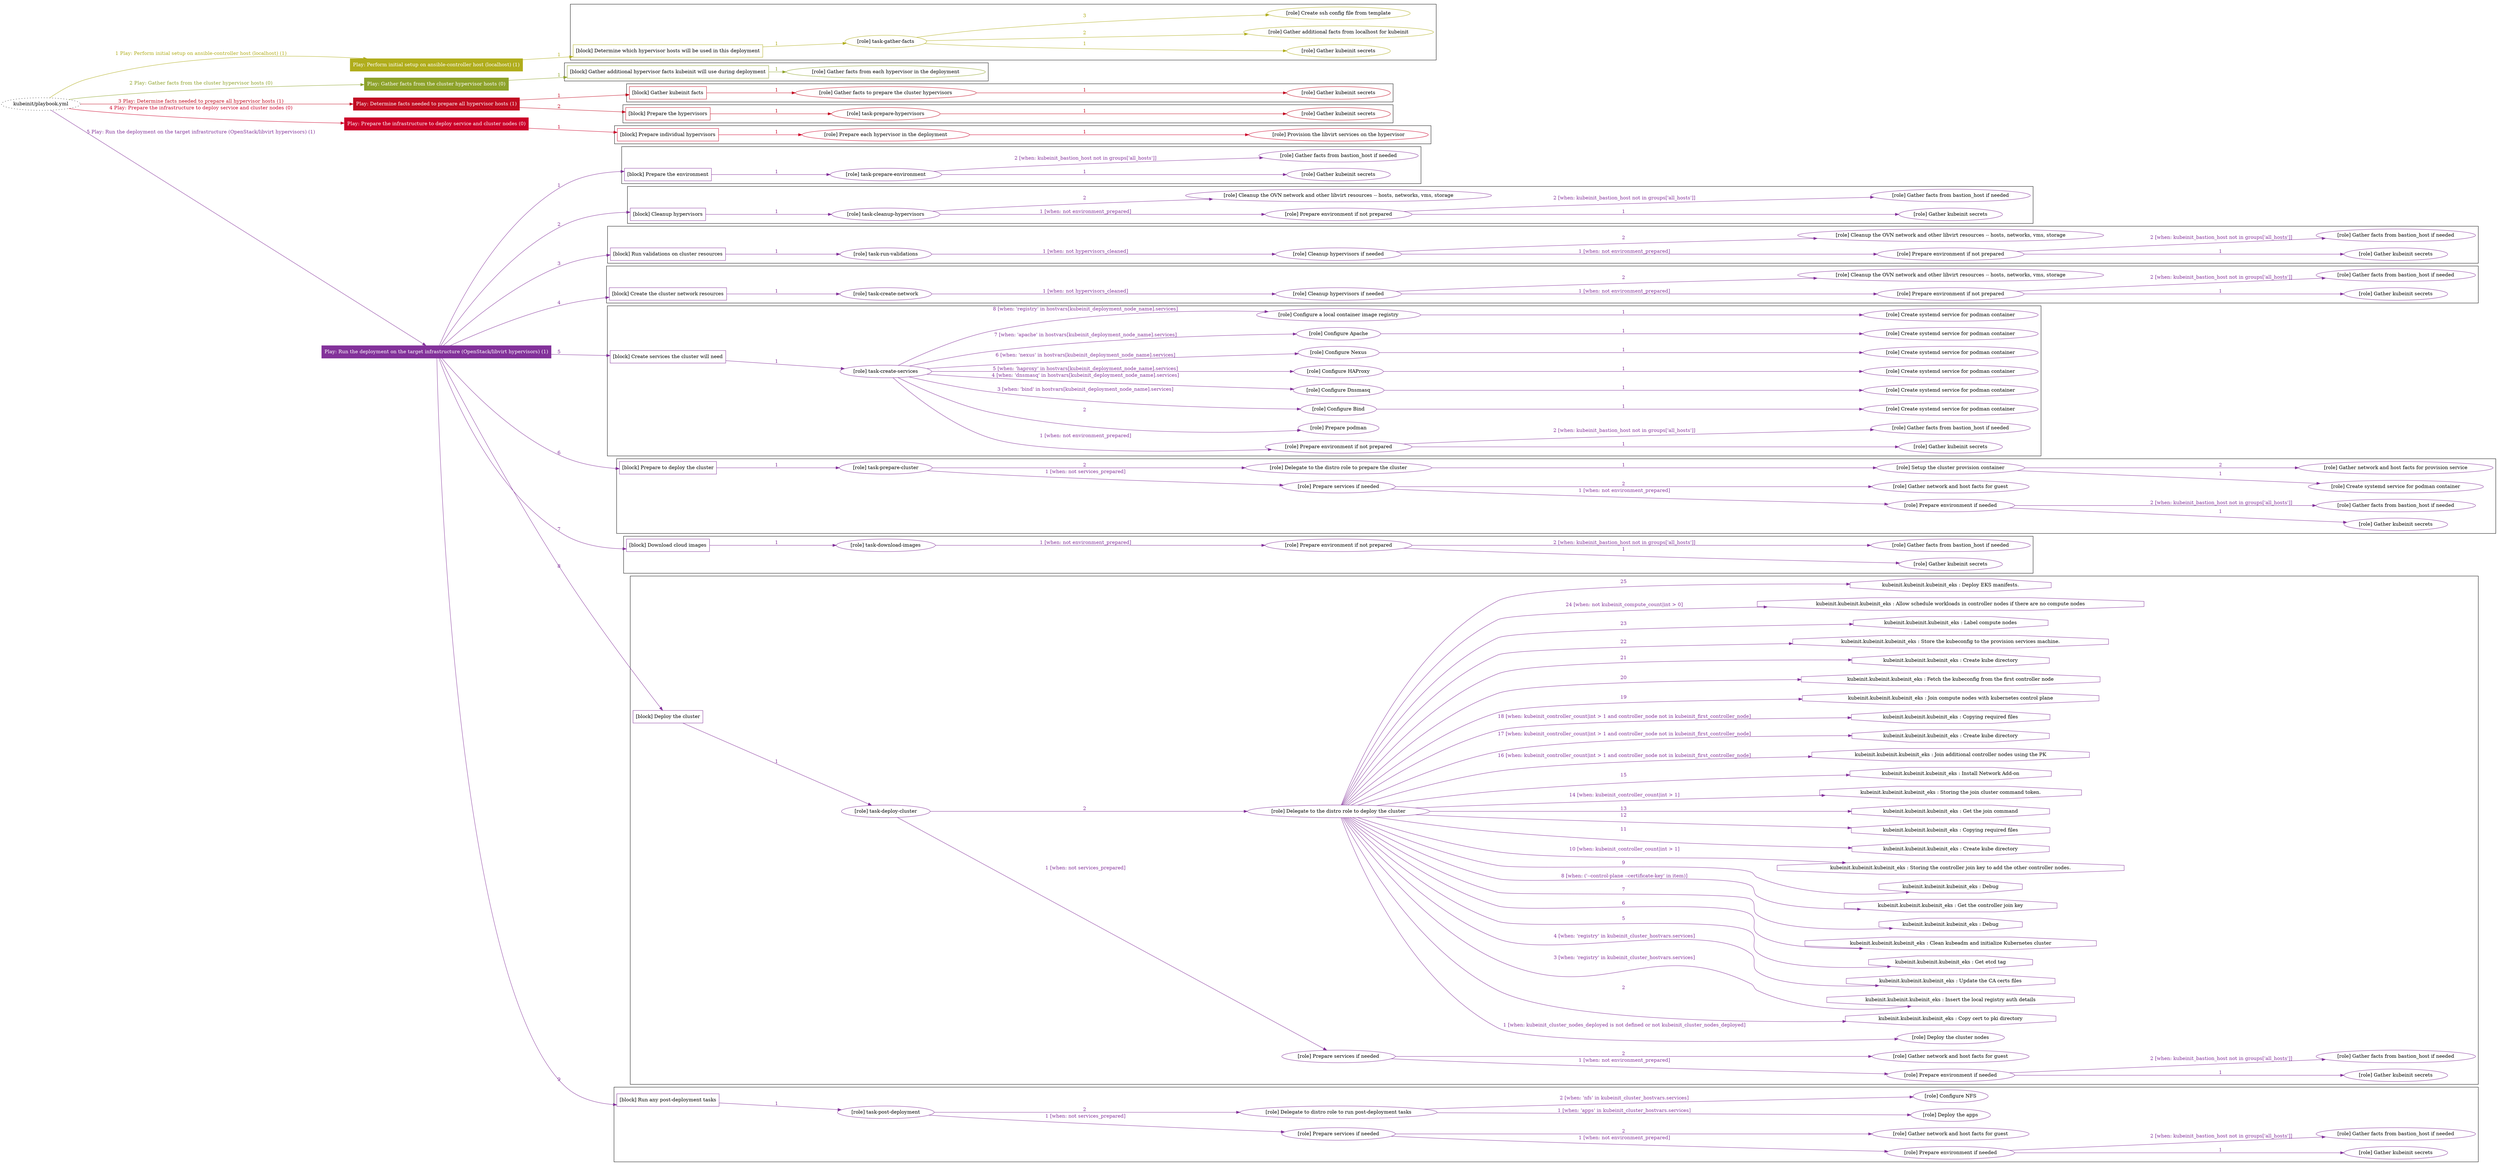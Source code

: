 digraph {
	graph [concentrate=true ordering=in rankdir=LR ratio=fill]
	edge [esep=5 sep=10]
	"kubeinit/playbook.yml" [URL="/home/runner/work/kubeinit/kubeinit/kubeinit/playbook.yml" id=playbook_e4f99018 style=dotted]
	"kubeinit/playbook.yml" -> play_75e8e305 [label="1 Play: Perform initial setup on ansible-controller host (localhost) (1)" color="#b0ad1c" fontcolor="#b0ad1c" id=edge_play_75e8e305 labeltooltip="1 Play: Perform initial setup on ansible-controller host (localhost) (1)" tooltip="1 Play: Perform initial setup on ansible-controller host (localhost) (1)"]
	subgraph "Play: Perform initial setup on ansible-controller host (localhost) (1)" {
		play_75e8e305 [label="Play: Perform initial setup on ansible-controller host (localhost) (1)" URL="/home/runner/work/kubeinit/kubeinit/kubeinit/playbook.yml" color="#b0ad1c" fontcolor="#ffffff" id=play_75e8e305 shape=box style=filled tooltip=localhost]
		play_75e8e305 -> block_32f9b061 [label=1 color="#b0ad1c" fontcolor="#b0ad1c" id=edge_block_32f9b061 labeltooltip=1 tooltip=1]
		subgraph cluster_block_32f9b061 {
			block_32f9b061 [label="[block] Determine which hypervisor hosts will be used in this deployment" URL="/home/runner/work/kubeinit/kubeinit/kubeinit/playbook.yml" color="#b0ad1c" id=block_32f9b061 labeltooltip="Determine which hypervisor hosts will be used in this deployment" shape=box tooltip="Determine which hypervisor hosts will be used in this deployment"]
			block_32f9b061 -> role_d0db8daf [label="1 " color="#b0ad1c" fontcolor="#b0ad1c" id=edge_role_d0db8daf labeltooltip="1 " tooltip="1 "]
			subgraph "task-gather-facts" {
				role_d0db8daf [label="[role] task-gather-facts" URL="/home/runner/work/kubeinit/kubeinit/kubeinit/playbook.yml" color="#b0ad1c" id=role_d0db8daf tooltip="task-gather-facts"]
				role_d0db8daf -> role_f0b4a4ba [label="1 " color="#b0ad1c" fontcolor="#b0ad1c" id=edge_role_f0b4a4ba labeltooltip="1 " tooltip="1 "]
				subgraph "Gather kubeinit secrets" {
					role_f0b4a4ba [label="[role] Gather kubeinit secrets" URL="/home/runner/.ansible/collections/ansible_collections/kubeinit/kubeinit/roles/kubeinit_prepare/tasks/build_hypervisors_group.yml" color="#b0ad1c" id=role_f0b4a4ba tooltip="Gather kubeinit secrets"]
				}
				role_d0db8daf -> role_533cc45a [label="2 " color="#b0ad1c" fontcolor="#b0ad1c" id=edge_role_533cc45a labeltooltip="2 " tooltip="2 "]
				subgraph "Gather additional facts from localhost for kubeinit" {
					role_533cc45a [label="[role] Gather additional facts from localhost for kubeinit" URL="/home/runner/.ansible/collections/ansible_collections/kubeinit/kubeinit/roles/kubeinit_prepare/tasks/build_hypervisors_group.yml" color="#b0ad1c" id=role_533cc45a tooltip="Gather additional facts from localhost for kubeinit"]
				}
				role_d0db8daf -> role_15b54af1 [label="3 " color="#b0ad1c" fontcolor="#b0ad1c" id=edge_role_15b54af1 labeltooltip="3 " tooltip="3 "]
				subgraph "Create ssh config file from template" {
					role_15b54af1 [label="[role] Create ssh config file from template" URL="/home/runner/.ansible/collections/ansible_collections/kubeinit/kubeinit/roles/kubeinit_prepare/tasks/build_hypervisors_group.yml" color="#b0ad1c" id=role_15b54af1 tooltip="Create ssh config file from template"]
				}
			}
		}
	}
	"kubeinit/playbook.yml" -> play_663b9718 [label="2 Play: Gather facts from the cluster hypervisor hosts (0)" color="#8da22a" fontcolor="#8da22a" id=edge_play_663b9718 labeltooltip="2 Play: Gather facts from the cluster hypervisor hosts (0)" tooltip="2 Play: Gather facts from the cluster hypervisor hosts (0)"]
	subgraph "Play: Gather facts from the cluster hypervisor hosts (0)" {
		play_663b9718 [label="Play: Gather facts from the cluster hypervisor hosts (0)" URL="/home/runner/work/kubeinit/kubeinit/kubeinit/playbook.yml" color="#8da22a" fontcolor="#ffffff" id=play_663b9718 shape=box style=filled tooltip="Play: Gather facts from the cluster hypervisor hosts (0)"]
		play_663b9718 -> block_fece4134 [label=1 color="#8da22a" fontcolor="#8da22a" id=edge_block_fece4134 labeltooltip=1 tooltip=1]
		subgraph cluster_block_fece4134 {
			block_fece4134 [label="[block] Gather additional hypervisor facts kubeinit will use during deployment" URL="/home/runner/work/kubeinit/kubeinit/kubeinit/playbook.yml" color="#8da22a" id=block_fece4134 labeltooltip="Gather additional hypervisor facts kubeinit will use during deployment" shape=box tooltip="Gather additional hypervisor facts kubeinit will use during deployment"]
			block_fece4134 -> role_e8020470 [label="1 " color="#8da22a" fontcolor="#8da22a" id=edge_role_e8020470 labeltooltip="1 " tooltip="1 "]
			subgraph "Gather facts from each hypervisor in the deployment" {
				role_e8020470 [label="[role] Gather facts from each hypervisor in the deployment" URL="/home/runner/work/kubeinit/kubeinit/kubeinit/playbook.yml" color="#8da22a" id=role_e8020470 tooltip="Gather facts from each hypervisor in the deployment"]
			}
		}
	}
	"kubeinit/playbook.yml" -> play_bd019cf0 [label="3 Play: Determine facts needed to prepare all hypervisor hosts (1)" color="#c10b21" fontcolor="#c10b21" id=edge_play_bd019cf0 labeltooltip="3 Play: Determine facts needed to prepare all hypervisor hosts (1)" tooltip="3 Play: Determine facts needed to prepare all hypervisor hosts (1)"]
	subgraph "Play: Determine facts needed to prepare all hypervisor hosts (1)" {
		play_bd019cf0 [label="Play: Determine facts needed to prepare all hypervisor hosts (1)" URL="/home/runner/work/kubeinit/kubeinit/kubeinit/playbook.yml" color="#c10b21" fontcolor="#ffffff" id=play_bd019cf0 shape=box style=filled tooltip=localhost]
		play_bd019cf0 -> block_45a49f55 [label=1 color="#c10b21" fontcolor="#c10b21" id=edge_block_45a49f55 labeltooltip=1 tooltip=1]
		subgraph cluster_block_45a49f55 {
			block_45a49f55 [label="[block] Gather kubeinit facts" URL="/home/runner/work/kubeinit/kubeinit/kubeinit/playbook.yml" color="#c10b21" id=block_45a49f55 labeltooltip="Gather kubeinit facts" shape=box tooltip="Gather kubeinit facts"]
			block_45a49f55 -> role_6e35ce41 [label="1 " color="#c10b21" fontcolor="#c10b21" id=edge_role_6e35ce41 labeltooltip="1 " tooltip="1 "]
			subgraph "Gather facts to prepare the cluster hypervisors" {
				role_6e35ce41 [label="[role] Gather facts to prepare the cluster hypervisors" URL="/home/runner/work/kubeinit/kubeinit/kubeinit/playbook.yml" color="#c10b21" id=role_6e35ce41 tooltip="Gather facts to prepare the cluster hypervisors"]
				role_6e35ce41 -> role_24dda3d7 [label="1 " color="#c10b21" fontcolor="#c10b21" id=edge_role_24dda3d7 labeltooltip="1 " tooltip="1 "]
				subgraph "Gather kubeinit secrets" {
					role_24dda3d7 [label="[role] Gather kubeinit secrets" URL="/home/runner/.ansible/collections/ansible_collections/kubeinit/kubeinit/roles/kubeinit_prepare/tasks/gather_kubeinit_facts.yml" color="#c10b21" id=role_24dda3d7 tooltip="Gather kubeinit secrets"]
				}
			}
		}
		play_bd019cf0 -> block_3a546896 [label=2 color="#c10b21" fontcolor="#c10b21" id=edge_block_3a546896 labeltooltip=2 tooltip=2]
		subgraph cluster_block_3a546896 {
			block_3a546896 [label="[block] Prepare the hypervisors" URL="/home/runner/work/kubeinit/kubeinit/kubeinit/playbook.yml" color="#c10b21" id=block_3a546896 labeltooltip="Prepare the hypervisors" shape=box tooltip="Prepare the hypervisors"]
			block_3a546896 -> role_c193cd8a [label="1 " color="#c10b21" fontcolor="#c10b21" id=edge_role_c193cd8a labeltooltip="1 " tooltip="1 "]
			subgraph "task-prepare-hypervisors" {
				role_c193cd8a [label="[role] task-prepare-hypervisors" URL="/home/runner/work/kubeinit/kubeinit/kubeinit/playbook.yml" color="#c10b21" id=role_c193cd8a tooltip="task-prepare-hypervisors"]
				role_c193cd8a -> role_c0c71a59 [label="1 " color="#c10b21" fontcolor="#c10b21" id=edge_role_c0c71a59 labeltooltip="1 " tooltip="1 "]
				subgraph "Gather kubeinit secrets" {
					role_c0c71a59 [label="[role] Gather kubeinit secrets" URL="/home/runner/.ansible/collections/ansible_collections/kubeinit/kubeinit/roles/kubeinit_prepare/tasks/gather_kubeinit_facts.yml" color="#c10b21" id=role_c0c71a59 tooltip="Gather kubeinit secrets"]
				}
			}
		}
	}
	"kubeinit/playbook.yml" -> play_8cd343d5 [label="4 Play: Prepare the infrastructure to deploy service and cluster nodes (0)" color="#cc0029" fontcolor="#cc0029" id=edge_play_8cd343d5 labeltooltip="4 Play: Prepare the infrastructure to deploy service and cluster nodes (0)" tooltip="4 Play: Prepare the infrastructure to deploy service and cluster nodes (0)"]
	subgraph "Play: Prepare the infrastructure to deploy service and cluster nodes (0)" {
		play_8cd343d5 [label="Play: Prepare the infrastructure to deploy service and cluster nodes (0)" URL="/home/runner/work/kubeinit/kubeinit/kubeinit/playbook.yml" color="#cc0029" fontcolor="#ffffff" id=play_8cd343d5 shape=box style=filled tooltip="Play: Prepare the infrastructure to deploy service and cluster nodes (0)"]
		play_8cd343d5 -> block_5e6d7ec2 [label=1 color="#cc0029" fontcolor="#cc0029" id=edge_block_5e6d7ec2 labeltooltip=1 tooltip=1]
		subgraph cluster_block_5e6d7ec2 {
			block_5e6d7ec2 [label="[block] Prepare individual hypervisors" URL="/home/runner/work/kubeinit/kubeinit/kubeinit/playbook.yml" color="#cc0029" id=block_5e6d7ec2 labeltooltip="Prepare individual hypervisors" shape=box tooltip="Prepare individual hypervisors"]
			block_5e6d7ec2 -> role_bf2745c0 [label="1 " color="#cc0029" fontcolor="#cc0029" id=edge_role_bf2745c0 labeltooltip="1 " tooltip="1 "]
			subgraph "Prepare each hypervisor in the deployment" {
				role_bf2745c0 [label="[role] Prepare each hypervisor in the deployment" URL="/home/runner/work/kubeinit/kubeinit/kubeinit/playbook.yml" color="#cc0029" id=role_bf2745c0 tooltip="Prepare each hypervisor in the deployment"]
				role_bf2745c0 -> role_362e5066 [label="1 " color="#cc0029" fontcolor="#cc0029" id=edge_role_362e5066 labeltooltip="1 " tooltip="1 "]
				subgraph "Provision the libvirt services on the hypervisor" {
					role_362e5066 [label="[role] Provision the libvirt services on the hypervisor" URL="/home/runner/.ansible/collections/ansible_collections/kubeinit/kubeinit/roles/kubeinit_prepare/tasks/prepare_hypervisor.yml" color="#cc0029" id=role_362e5066 tooltip="Provision the libvirt services on the hypervisor"]
				}
			}
		}
	}
	"kubeinit/playbook.yml" -> play_ec91ddd3 [label="5 Play: Run the deployment on the target infrastructure (OpenStack/libvirt hypervisors) (1)" color="#83329a" fontcolor="#83329a" id=edge_play_ec91ddd3 labeltooltip="5 Play: Run the deployment on the target infrastructure (OpenStack/libvirt hypervisors) (1)" tooltip="5 Play: Run the deployment on the target infrastructure (OpenStack/libvirt hypervisors) (1)"]
	subgraph "Play: Run the deployment on the target infrastructure (OpenStack/libvirt hypervisors) (1)" {
		play_ec91ddd3 [label="Play: Run the deployment on the target infrastructure (OpenStack/libvirt hypervisors) (1)" URL="/home/runner/work/kubeinit/kubeinit/kubeinit/playbook.yml" color="#83329a" fontcolor="#ffffff" id=play_ec91ddd3 shape=box style=filled tooltip=localhost]
		play_ec91ddd3 -> block_157d9a87 [label=1 color="#83329a" fontcolor="#83329a" id=edge_block_157d9a87 labeltooltip=1 tooltip=1]
		subgraph cluster_block_157d9a87 {
			block_157d9a87 [label="[block] Prepare the environment" URL="/home/runner/work/kubeinit/kubeinit/kubeinit/playbook.yml" color="#83329a" id=block_157d9a87 labeltooltip="Prepare the environment" shape=box tooltip="Prepare the environment"]
			block_157d9a87 -> role_e82701f0 [label="1 " color="#83329a" fontcolor="#83329a" id=edge_role_e82701f0 labeltooltip="1 " tooltip="1 "]
			subgraph "task-prepare-environment" {
				role_e82701f0 [label="[role] task-prepare-environment" URL="/home/runner/work/kubeinit/kubeinit/kubeinit/playbook.yml" color="#83329a" id=role_e82701f0 tooltip="task-prepare-environment"]
				role_e82701f0 -> role_5361ef53 [label="1 " color="#83329a" fontcolor="#83329a" id=edge_role_5361ef53 labeltooltip="1 " tooltip="1 "]
				subgraph "Gather kubeinit secrets" {
					role_5361ef53 [label="[role] Gather kubeinit secrets" URL="/home/runner/.ansible/collections/ansible_collections/kubeinit/kubeinit/roles/kubeinit_prepare/tasks/gather_kubeinit_facts.yml" color="#83329a" id=role_5361ef53 tooltip="Gather kubeinit secrets"]
				}
				role_e82701f0 -> role_78a00df6 [label="2 [when: kubeinit_bastion_host not in groups['all_hosts']]" color="#83329a" fontcolor="#83329a" id=edge_role_78a00df6 labeltooltip="2 [when: kubeinit_bastion_host not in groups['all_hosts']]" tooltip="2 [when: kubeinit_bastion_host not in groups['all_hosts']]"]
				subgraph "Gather facts from bastion_host if needed" {
					role_78a00df6 [label="[role] Gather facts from bastion_host if needed" URL="/home/runner/.ansible/collections/ansible_collections/kubeinit/kubeinit/roles/kubeinit_prepare/tasks/main.yml" color="#83329a" id=role_78a00df6 tooltip="Gather facts from bastion_host if needed"]
				}
			}
		}
		play_ec91ddd3 -> block_dd3ef79f [label=2 color="#83329a" fontcolor="#83329a" id=edge_block_dd3ef79f labeltooltip=2 tooltip=2]
		subgraph cluster_block_dd3ef79f {
			block_dd3ef79f [label="[block] Cleanup hypervisors" URL="/home/runner/work/kubeinit/kubeinit/kubeinit/playbook.yml" color="#83329a" id=block_dd3ef79f labeltooltip="Cleanup hypervisors" shape=box tooltip="Cleanup hypervisors"]
			block_dd3ef79f -> role_0d85b4d4 [label="1 " color="#83329a" fontcolor="#83329a" id=edge_role_0d85b4d4 labeltooltip="1 " tooltip="1 "]
			subgraph "task-cleanup-hypervisors" {
				role_0d85b4d4 [label="[role] task-cleanup-hypervisors" URL="/home/runner/work/kubeinit/kubeinit/kubeinit/playbook.yml" color="#83329a" id=role_0d85b4d4 tooltip="task-cleanup-hypervisors"]
				role_0d85b4d4 -> role_de505ff1 [label="1 [when: not environment_prepared]" color="#83329a" fontcolor="#83329a" id=edge_role_de505ff1 labeltooltip="1 [when: not environment_prepared]" tooltip="1 [when: not environment_prepared]"]
				subgraph "Prepare environment if not prepared" {
					role_de505ff1 [label="[role] Prepare environment if not prepared" URL="/home/runner/.ansible/collections/ansible_collections/kubeinit/kubeinit/roles/kubeinit_libvirt/tasks/cleanup_hypervisors.yml" color="#83329a" id=role_de505ff1 tooltip="Prepare environment if not prepared"]
					role_de505ff1 -> role_a5e69889 [label="1 " color="#83329a" fontcolor="#83329a" id=edge_role_a5e69889 labeltooltip="1 " tooltip="1 "]
					subgraph "Gather kubeinit secrets" {
						role_a5e69889 [label="[role] Gather kubeinit secrets" URL="/home/runner/.ansible/collections/ansible_collections/kubeinit/kubeinit/roles/kubeinit_prepare/tasks/gather_kubeinit_facts.yml" color="#83329a" id=role_a5e69889 tooltip="Gather kubeinit secrets"]
					}
					role_de505ff1 -> role_1c144b6e [label="2 [when: kubeinit_bastion_host not in groups['all_hosts']]" color="#83329a" fontcolor="#83329a" id=edge_role_1c144b6e labeltooltip="2 [when: kubeinit_bastion_host not in groups['all_hosts']]" tooltip="2 [when: kubeinit_bastion_host not in groups['all_hosts']]"]
					subgraph "Gather facts from bastion_host if needed" {
						role_1c144b6e [label="[role] Gather facts from bastion_host if needed" URL="/home/runner/.ansible/collections/ansible_collections/kubeinit/kubeinit/roles/kubeinit_prepare/tasks/main.yml" color="#83329a" id=role_1c144b6e tooltip="Gather facts from bastion_host if needed"]
					}
				}
				role_0d85b4d4 -> role_f958c75f [label="2 " color="#83329a" fontcolor="#83329a" id=edge_role_f958c75f labeltooltip="2 " tooltip="2 "]
				subgraph "Cleanup the OVN network and other libvirt resources -- hosts, networks, vms, storage" {
					role_f958c75f [label="[role] Cleanup the OVN network and other libvirt resources -- hosts, networks, vms, storage" URL="/home/runner/.ansible/collections/ansible_collections/kubeinit/kubeinit/roles/kubeinit_libvirt/tasks/cleanup_hypervisors.yml" color="#83329a" id=role_f958c75f tooltip="Cleanup the OVN network and other libvirt resources -- hosts, networks, vms, storage"]
				}
			}
		}
		play_ec91ddd3 -> block_f460ca06 [label=3 color="#83329a" fontcolor="#83329a" id=edge_block_f460ca06 labeltooltip=3 tooltip=3]
		subgraph cluster_block_f460ca06 {
			block_f460ca06 [label="[block] Run validations on cluster resources" URL="/home/runner/work/kubeinit/kubeinit/kubeinit/playbook.yml" color="#83329a" id=block_f460ca06 labeltooltip="Run validations on cluster resources" shape=box tooltip="Run validations on cluster resources"]
			block_f460ca06 -> role_14e570dc [label="1 " color="#83329a" fontcolor="#83329a" id=edge_role_14e570dc labeltooltip="1 " tooltip="1 "]
			subgraph "task-run-validations" {
				role_14e570dc [label="[role] task-run-validations" URL="/home/runner/work/kubeinit/kubeinit/kubeinit/playbook.yml" color="#83329a" id=role_14e570dc tooltip="task-run-validations"]
				role_14e570dc -> role_d15bff9f [label="1 [when: not hypervisors_cleaned]" color="#83329a" fontcolor="#83329a" id=edge_role_d15bff9f labeltooltip="1 [when: not hypervisors_cleaned]" tooltip="1 [when: not hypervisors_cleaned]"]
				subgraph "Cleanup hypervisors if needed" {
					role_d15bff9f [label="[role] Cleanup hypervisors if needed" URL="/home/runner/.ansible/collections/ansible_collections/kubeinit/kubeinit/roles/kubeinit_validations/tasks/main.yml" color="#83329a" id=role_d15bff9f tooltip="Cleanup hypervisors if needed"]
					role_d15bff9f -> role_c5062dc7 [label="1 [when: not environment_prepared]" color="#83329a" fontcolor="#83329a" id=edge_role_c5062dc7 labeltooltip="1 [when: not environment_prepared]" tooltip="1 [when: not environment_prepared]"]
					subgraph "Prepare environment if not prepared" {
						role_c5062dc7 [label="[role] Prepare environment if not prepared" URL="/home/runner/.ansible/collections/ansible_collections/kubeinit/kubeinit/roles/kubeinit_libvirt/tasks/cleanup_hypervisors.yml" color="#83329a" id=role_c5062dc7 tooltip="Prepare environment if not prepared"]
						role_c5062dc7 -> role_42ad6aae [label="1 " color="#83329a" fontcolor="#83329a" id=edge_role_42ad6aae labeltooltip="1 " tooltip="1 "]
						subgraph "Gather kubeinit secrets" {
							role_42ad6aae [label="[role] Gather kubeinit secrets" URL="/home/runner/.ansible/collections/ansible_collections/kubeinit/kubeinit/roles/kubeinit_prepare/tasks/gather_kubeinit_facts.yml" color="#83329a" id=role_42ad6aae tooltip="Gather kubeinit secrets"]
						}
						role_c5062dc7 -> role_82d775f5 [label="2 [when: kubeinit_bastion_host not in groups['all_hosts']]" color="#83329a" fontcolor="#83329a" id=edge_role_82d775f5 labeltooltip="2 [when: kubeinit_bastion_host not in groups['all_hosts']]" tooltip="2 [when: kubeinit_bastion_host not in groups['all_hosts']]"]
						subgraph "Gather facts from bastion_host if needed" {
							role_82d775f5 [label="[role] Gather facts from bastion_host if needed" URL="/home/runner/.ansible/collections/ansible_collections/kubeinit/kubeinit/roles/kubeinit_prepare/tasks/main.yml" color="#83329a" id=role_82d775f5 tooltip="Gather facts from bastion_host if needed"]
						}
					}
					role_d15bff9f -> role_ff923e52 [label="2 " color="#83329a" fontcolor="#83329a" id=edge_role_ff923e52 labeltooltip="2 " tooltip="2 "]
					subgraph "Cleanup the OVN network and other libvirt resources -- hosts, networks, vms, storage" {
						role_ff923e52 [label="[role] Cleanup the OVN network and other libvirt resources -- hosts, networks, vms, storage" URL="/home/runner/.ansible/collections/ansible_collections/kubeinit/kubeinit/roles/kubeinit_libvirt/tasks/cleanup_hypervisors.yml" color="#83329a" id=role_ff923e52 tooltip="Cleanup the OVN network and other libvirt resources -- hosts, networks, vms, storage"]
					}
				}
			}
		}
		play_ec91ddd3 -> block_9f2a0271 [label=4 color="#83329a" fontcolor="#83329a" id=edge_block_9f2a0271 labeltooltip=4 tooltip=4]
		subgraph cluster_block_9f2a0271 {
			block_9f2a0271 [label="[block] Create the cluster network resources" URL="/home/runner/work/kubeinit/kubeinit/kubeinit/playbook.yml" color="#83329a" id=block_9f2a0271 labeltooltip="Create the cluster network resources" shape=box tooltip="Create the cluster network resources"]
			block_9f2a0271 -> role_f0259358 [label="1 " color="#83329a" fontcolor="#83329a" id=edge_role_f0259358 labeltooltip="1 " tooltip="1 "]
			subgraph "task-create-network" {
				role_f0259358 [label="[role] task-create-network" URL="/home/runner/work/kubeinit/kubeinit/kubeinit/playbook.yml" color="#83329a" id=role_f0259358 tooltip="task-create-network"]
				role_f0259358 -> role_7169ee70 [label="1 [when: not hypervisors_cleaned]" color="#83329a" fontcolor="#83329a" id=edge_role_7169ee70 labeltooltip="1 [when: not hypervisors_cleaned]" tooltip="1 [when: not hypervisors_cleaned]"]
				subgraph "Cleanup hypervisors if needed" {
					role_7169ee70 [label="[role] Cleanup hypervisors if needed" URL="/home/runner/.ansible/collections/ansible_collections/kubeinit/kubeinit/roles/kubeinit_libvirt/tasks/create_network.yml" color="#83329a" id=role_7169ee70 tooltip="Cleanup hypervisors if needed"]
					role_7169ee70 -> role_d9aa18ae [label="1 [when: not environment_prepared]" color="#83329a" fontcolor="#83329a" id=edge_role_d9aa18ae labeltooltip="1 [when: not environment_prepared]" tooltip="1 [when: not environment_prepared]"]
					subgraph "Prepare environment if not prepared" {
						role_d9aa18ae [label="[role] Prepare environment if not prepared" URL="/home/runner/.ansible/collections/ansible_collections/kubeinit/kubeinit/roles/kubeinit_libvirt/tasks/cleanup_hypervisors.yml" color="#83329a" id=role_d9aa18ae tooltip="Prepare environment if not prepared"]
						role_d9aa18ae -> role_70973a63 [label="1 " color="#83329a" fontcolor="#83329a" id=edge_role_70973a63 labeltooltip="1 " tooltip="1 "]
						subgraph "Gather kubeinit secrets" {
							role_70973a63 [label="[role] Gather kubeinit secrets" URL="/home/runner/.ansible/collections/ansible_collections/kubeinit/kubeinit/roles/kubeinit_prepare/tasks/gather_kubeinit_facts.yml" color="#83329a" id=role_70973a63 tooltip="Gather kubeinit secrets"]
						}
						role_d9aa18ae -> role_d70150c0 [label="2 [when: kubeinit_bastion_host not in groups['all_hosts']]" color="#83329a" fontcolor="#83329a" id=edge_role_d70150c0 labeltooltip="2 [when: kubeinit_bastion_host not in groups['all_hosts']]" tooltip="2 [when: kubeinit_bastion_host not in groups['all_hosts']]"]
						subgraph "Gather facts from bastion_host if needed" {
							role_d70150c0 [label="[role] Gather facts from bastion_host if needed" URL="/home/runner/.ansible/collections/ansible_collections/kubeinit/kubeinit/roles/kubeinit_prepare/tasks/main.yml" color="#83329a" id=role_d70150c0 tooltip="Gather facts from bastion_host if needed"]
						}
					}
					role_7169ee70 -> role_49dcde15 [label="2 " color="#83329a" fontcolor="#83329a" id=edge_role_49dcde15 labeltooltip="2 " tooltip="2 "]
					subgraph "Cleanup the OVN network and other libvirt resources -- hosts, networks, vms, storage" {
						role_49dcde15 [label="[role] Cleanup the OVN network and other libvirt resources -- hosts, networks, vms, storage" URL="/home/runner/.ansible/collections/ansible_collections/kubeinit/kubeinit/roles/kubeinit_libvirt/tasks/cleanup_hypervisors.yml" color="#83329a" id=role_49dcde15 tooltip="Cleanup the OVN network and other libvirt resources -- hosts, networks, vms, storage"]
					}
				}
			}
		}
		play_ec91ddd3 -> block_fcc1e5ed [label=5 color="#83329a" fontcolor="#83329a" id=edge_block_fcc1e5ed labeltooltip=5 tooltip=5]
		subgraph cluster_block_fcc1e5ed {
			block_fcc1e5ed [label="[block] Create services the cluster will need" URL="/home/runner/work/kubeinit/kubeinit/kubeinit/playbook.yml" color="#83329a" id=block_fcc1e5ed labeltooltip="Create services the cluster will need" shape=box tooltip="Create services the cluster will need"]
			block_fcc1e5ed -> role_13f7910e [label="1 " color="#83329a" fontcolor="#83329a" id=edge_role_13f7910e labeltooltip="1 " tooltip="1 "]
			subgraph "task-create-services" {
				role_13f7910e [label="[role] task-create-services" URL="/home/runner/work/kubeinit/kubeinit/kubeinit/playbook.yml" color="#83329a" id=role_13f7910e tooltip="task-create-services"]
				role_13f7910e -> role_96f5d1b2 [label="1 [when: not environment_prepared]" color="#83329a" fontcolor="#83329a" id=edge_role_96f5d1b2 labeltooltip="1 [when: not environment_prepared]" tooltip="1 [when: not environment_prepared]"]
				subgraph "Prepare environment if not prepared" {
					role_96f5d1b2 [label="[role] Prepare environment if not prepared" URL="/home/runner/.ansible/collections/ansible_collections/kubeinit/kubeinit/roles/kubeinit_services/tasks/main.yml" color="#83329a" id=role_96f5d1b2 tooltip="Prepare environment if not prepared"]
					role_96f5d1b2 -> role_17d79ed8 [label="1 " color="#83329a" fontcolor="#83329a" id=edge_role_17d79ed8 labeltooltip="1 " tooltip="1 "]
					subgraph "Gather kubeinit secrets" {
						role_17d79ed8 [label="[role] Gather kubeinit secrets" URL="/home/runner/.ansible/collections/ansible_collections/kubeinit/kubeinit/roles/kubeinit_prepare/tasks/gather_kubeinit_facts.yml" color="#83329a" id=role_17d79ed8 tooltip="Gather kubeinit secrets"]
					}
					role_96f5d1b2 -> role_d6e9cc73 [label="2 [when: kubeinit_bastion_host not in groups['all_hosts']]" color="#83329a" fontcolor="#83329a" id=edge_role_d6e9cc73 labeltooltip="2 [when: kubeinit_bastion_host not in groups['all_hosts']]" tooltip="2 [when: kubeinit_bastion_host not in groups['all_hosts']]"]
					subgraph "Gather facts from bastion_host if needed" {
						role_d6e9cc73 [label="[role] Gather facts from bastion_host if needed" URL="/home/runner/.ansible/collections/ansible_collections/kubeinit/kubeinit/roles/kubeinit_prepare/tasks/main.yml" color="#83329a" id=role_d6e9cc73 tooltip="Gather facts from bastion_host if needed"]
					}
				}
				role_13f7910e -> role_4d9c0d38 [label="2 " color="#83329a" fontcolor="#83329a" id=edge_role_4d9c0d38 labeltooltip="2 " tooltip="2 "]
				subgraph "Prepare podman" {
					role_4d9c0d38 [label="[role] Prepare podman" URL="/home/runner/.ansible/collections/ansible_collections/kubeinit/kubeinit/roles/kubeinit_services/tasks/00_create_service_pod.yml" color="#83329a" id=role_4d9c0d38 tooltip="Prepare podman"]
				}
				role_13f7910e -> role_4be024ae [label="3 [when: 'bind' in hostvars[kubeinit_deployment_node_name].services]" color="#83329a" fontcolor="#83329a" id=edge_role_4be024ae labeltooltip="3 [when: 'bind' in hostvars[kubeinit_deployment_node_name].services]" tooltip="3 [when: 'bind' in hostvars[kubeinit_deployment_node_name].services]"]
				subgraph "Configure Bind" {
					role_4be024ae [label="[role] Configure Bind" URL="/home/runner/.ansible/collections/ansible_collections/kubeinit/kubeinit/roles/kubeinit_services/tasks/start_services_containers.yml" color="#83329a" id=role_4be024ae tooltip="Configure Bind"]
					role_4be024ae -> role_3dd5d805 [label="1 " color="#83329a" fontcolor="#83329a" id=edge_role_3dd5d805 labeltooltip="1 " tooltip="1 "]
					subgraph "Create systemd service for podman container" {
						role_3dd5d805 [label="[role] Create systemd service for podman container" URL="/home/runner/.ansible/collections/ansible_collections/kubeinit/kubeinit/roles/kubeinit_bind/tasks/main.yml" color="#83329a" id=role_3dd5d805 tooltip="Create systemd service for podman container"]
					}
				}
				role_13f7910e -> role_d46e10c7 [label="4 [when: 'dnsmasq' in hostvars[kubeinit_deployment_node_name].services]" color="#83329a" fontcolor="#83329a" id=edge_role_d46e10c7 labeltooltip="4 [when: 'dnsmasq' in hostvars[kubeinit_deployment_node_name].services]" tooltip="4 [when: 'dnsmasq' in hostvars[kubeinit_deployment_node_name].services]"]
				subgraph "Configure Dnsmasq" {
					role_d46e10c7 [label="[role] Configure Dnsmasq" URL="/home/runner/.ansible/collections/ansible_collections/kubeinit/kubeinit/roles/kubeinit_services/tasks/start_services_containers.yml" color="#83329a" id=role_d46e10c7 tooltip="Configure Dnsmasq"]
					role_d46e10c7 -> role_bdc807c7 [label="1 " color="#83329a" fontcolor="#83329a" id=edge_role_bdc807c7 labeltooltip="1 " tooltip="1 "]
					subgraph "Create systemd service for podman container" {
						role_bdc807c7 [label="[role] Create systemd service for podman container" URL="/home/runner/.ansible/collections/ansible_collections/kubeinit/kubeinit/roles/kubeinit_dnsmasq/tasks/main.yml" color="#83329a" id=role_bdc807c7 tooltip="Create systemd service for podman container"]
					}
				}
				role_13f7910e -> role_adbd8117 [label="5 [when: 'haproxy' in hostvars[kubeinit_deployment_node_name].services]" color="#83329a" fontcolor="#83329a" id=edge_role_adbd8117 labeltooltip="5 [when: 'haproxy' in hostvars[kubeinit_deployment_node_name].services]" tooltip="5 [when: 'haproxy' in hostvars[kubeinit_deployment_node_name].services]"]
				subgraph "Configure HAProxy" {
					role_adbd8117 [label="[role] Configure HAProxy" URL="/home/runner/.ansible/collections/ansible_collections/kubeinit/kubeinit/roles/kubeinit_services/tasks/start_services_containers.yml" color="#83329a" id=role_adbd8117 tooltip="Configure HAProxy"]
					role_adbd8117 -> role_deeae7e9 [label="1 " color="#83329a" fontcolor="#83329a" id=edge_role_deeae7e9 labeltooltip="1 " tooltip="1 "]
					subgraph "Create systemd service for podman container" {
						role_deeae7e9 [label="[role] Create systemd service for podman container" URL="/home/runner/.ansible/collections/ansible_collections/kubeinit/kubeinit/roles/kubeinit_haproxy/tasks/main.yml" color="#83329a" id=role_deeae7e9 tooltip="Create systemd service for podman container"]
					}
				}
				role_13f7910e -> role_aa4ea8a2 [label="6 [when: 'nexus' in hostvars[kubeinit_deployment_node_name].services]" color="#83329a" fontcolor="#83329a" id=edge_role_aa4ea8a2 labeltooltip="6 [when: 'nexus' in hostvars[kubeinit_deployment_node_name].services]" tooltip="6 [when: 'nexus' in hostvars[kubeinit_deployment_node_name].services]"]
				subgraph "Configure Nexus" {
					role_aa4ea8a2 [label="[role] Configure Nexus" URL="/home/runner/.ansible/collections/ansible_collections/kubeinit/kubeinit/roles/kubeinit_services/tasks/start_services_containers.yml" color="#83329a" id=role_aa4ea8a2 tooltip="Configure Nexus"]
					role_aa4ea8a2 -> role_c72ade84 [label="1 " color="#83329a" fontcolor="#83329a" id=edge_role_c72ade84 labeltooltip="1 " tooltip="1 "]
					subgraph "Create systemd service for podman container" {
						role_c72ade84 [label="[role] Create systemd service for podman container" URL="/home/runner/.ansible/collections/ansible_collections/kubeinit/kubeinit/roles/kubeinit_nexus/tasks/main.yml" color="#83329a" id=role_c72ade84 tooltip="Create systemd service for podman container"]
					}
				}
				role_13f7910e -> role_e4508581 [label="7 [when: 'apache' in hostvars[kubeinit_deployment_node_name].services]" color="#83329a" fontcolor="#83329a" id=edge_role_e4508581 labeltooltip="7 [when: 'apache' in hostvars[kubeinit_deployment_node_name].services]" tooltip="7 [when: 'apache' in hostvars[kubeinit_deployment_node_name].services]"]
				subgraph "Configure Apache" {
					role_e4508581 [label="[role] Configure Apache" URL="/home/runner/.ansible/collections/ansible_collections/kubeinit/kubeinit/roles/kubeinit_services/tasks/start_services_containers.yml" color="#83329a" id=role_e4508581 tooltip="Configure Apache"]
					role_e4508581 -> role_28dfb764 [label="1 " color="#83329a" fontcolor="#83329a" id=edge_role_28dfb764 labeltooltip="1 " tooltip="1 "]
					subgraph "Create systemd service for podman container" {
						role_28dfb764 [label="[role] Create systemd service for podman container" URL="/home/runner/.ansible/collections/ansible_collections/kubeinit/kubeinit/roles/kubeinit_apache/tasks/main.yml" color="#83329a" id=role_28dfb764 tooltip="Create systemd service for podman container"]
					}
				}
				role_13f7910e -> role_d5ff9a05 [label="8 [when: 'registry' in hostvars[kubeinit_deployment_node_name].services]" color="#83329a" fontcolor="#83329a" id=edge_role_d5ff9a05 labeltooltip="8 [when: 'registry' in hostvars[kubeinit_deployment_node_name].services]" tooltip="8 [when: 'registry' in hostvars[kubeinit_deployment_node_name].services]"]
				subgraph "Configure a local container image registry" {
					role_d5ff9a05 [label="[role] Configure a local container image registry" URL="/home/runner/.ansible/collections/ansible_collections/kubeinit/kubeinit/roles/kubeinit_services/tasks/start_services_containers.yml" color="#83329a" id=role_d5ff9a05 tooltip="Configure a local container image registry"]
					role_d5ff9a05 -> role_03c12c81 [label="1 " color="#83329a" fontcolor="#83329a" id=edge_role_03c12c81 labeltooltip="1 " tooltip="1 "]
					subgraph "Create systemd service for podman container" {
						role_03c12c81 [label="[role] Create systemd service for podman container" URL="/home/runner/.ansible/collections/ansible_collections/kubeinit/kubeinit/roles/kubeinit_registry/tasks/main.yml" color="#83329a" id=role_03c12c81 tooltip="Create systemd service for podman container"]
					}
				}
			}
		}
		play_ec91ddd3 -> block_d8292b2a [label=6 color="#83329a" fontcolor="#83329a" id=edge_block_d8292b2a labeltooltip=6 tooltip=6]
		subgraph cluster_block_d8292b2a {
			block_d8292b2a [label="[block] Prepare to deploy the cluster" URL="/home/runner/work/kubeinit/kubeinit/kubeinit/playbook.yml" color="#83329a" id=block_d8292b2a labeltooltip="Prepare to deploy the cluster" shape=box tooltip="Prepare to deploy the cluster"]
			block_d8292b2a -> role_770a8c99 [label="1 " color="#83329a" fontcolor="#83329a" id=edge_role_770a8c99 labeltooltip="1 " tooltip="1 "]
			subgraph "task-prepare-cluster" {
				role_770a8c99 [label="[role] task-prepare-cluster" URL="/home/runner/work/kubeinit/kubeinit/kubeinit/playbook.yml" color="#83329a" id=role_770a8c99 tooltip="task-prepare-cluster"]
				role_770a8c99 -> role_12d4190a [label="1 [when: not services_prepared]" color="#83329a" fontcolor="#83329a" id=edge_role_12d4190a labeltooltip="1 [when: not services_prepared]" tooltip="1 [when: not services_prepared]"]
				subgraph "Prepare services if needed" {
					role_12d4190a [label="[role] Prepare services if needed" URL="/home/runner/.ansible/collections/ansible_collections/kubeinit/kubeinit/roles/kubeinit_prepare/tasks/prepare_cluster.yml" color="#83329a" id=role_12d4190a tooltip="Prepare services if needed"]
					role_12d4190a -> role_6dd6607c [label="1 [when: not environment_prepared]" color="#83329a" fontcolor="#83329a" id=edge_role_6dd6607c labeltooltip="1 [when: not environment_prepared]" tooltip="1 [when: not environment_prepared]"]
					subgraph "Prepare environment if needed" {
						role_6dd6607c [label="[role] Prepare environment if needed" URL="/home/runner/.ansible/collections/ansible_collections/kubeinit/kubeinit/roles/kubeinit_services/tasks/prepare_services.yml" color="#83329a" id=role_6dd6607c tooltip="Prepare environment if needed"]
						role_6dd6607c -> role_48d0bfd4 [label="1 " color="#83329a" fontcolor="#83329a" id=edge_role_48d0bfd4 labeltooltip="1 " tooltip="1 "]
						subgraph "Gather kubeinit secrets" {
							role_48d0bfd4 [label="[role] Gather kubeinit secrets" URL="/home/runner/.ansible/collections/ansible_collections/kubeinit/kubeinit/roles/kubeinit_prepare/tasks/gather_kubeinit_facts.yml" color="#83329a" id=role_48d0bfd4 tooltip="Gather kubeinit secrets"]
						}
						role_6dd6607c -> role_2f8fcf19 [label="2 [when: kubeinit_bastion_host not in groups['all_hosts']]" color="#83329a" fontcolor="#83329a" id=edge_role_2f8fcf19 labeltooltip="2 [when: kubeinit_bastion_host not in groups['all_hosts']]" tooltip="2 [when: kubeinit_bastion_host not in groups['all_hosts']]"]
						subgraph "Gather facts from bastion_host if needed" {
							role_2f8fcf19 [label="[role] Gather facts from bastion_host if needed" URL="/home/runner/.ansible/collections/ansible_collections/kubeinit/kubeinit/roles/kubeinit_prepare/tasks/main.yml" color="#83329a" id=role_2f8fcf19 tooltip="Gather facts from bastion_host if needed"]
						}
					}
					role_12d4190a -> role_0cab5bf4 [label="2 " color="#83329a" fontcolor="#83329a" id=edge_role_0cab5bf4 labeltooltip="2 " tooltip="2 "]
					subgraph "Gather network and host facts for guest" {
						role_0cab5bf4 [label="[role] Gather network and host facts for guest" URL="/home/runner/.ansible/collections/ansible_collections/kubeinit/kubeinit/roles/kubeinit_services/tasks/prepare_services.yml" color="#83329a" id=role_0cab5bf4 tooltip="Gather network and host facts for guest"]
					}
				}
				role_770a8c99 -> role_0748b5df [label="2 " color="#83329a" fontcolor="#83329a" id=edge_role_0748b5df labeltooltip="2 " tooltip="2 "]
				subgraph "Delegate to the distro role to prepare the cluster" {
					role_0748b5df [label="[role] Delegate to the distro role to prepare the cluster" URL="/home/runner/.ansible/collections/ansible_collections/kubeinit/kubeinit/roles/kubeinit_prepare/tasks/prepare_cluster.yml" color="#83329a" id=role_0748b5df tooltip="Delegate to the distro role to prepare the cluster"]
					role_0748b5df -> role_c7e4dc5c [label="1 " color="#83329a" fontcolor="#83329a" id=edge_role_c7e4dc5c labeltooltip="1 " tooltip="1 "]
					subgraph "Setup the cluster provision container" {
						role_c7e4dc5c [label="[role] Setup the cluster provision container" URL="/home/runner/.ansible/collections/ansible_collections/kubeinit/kubeinit/roles/kubeinit_eks/tasks/prepare_cluster.yml" color="#83329a" id=role_c7e4dc5c tooltip="Setup the cluster provision container"]
						role_c7e4dc5c -> role_3cad1fe9 [label="1 " color="#83329a" fontcolor="#83329a" id=edge_role_3cad1fe9 labeltooltip="1 " tooltip="1 "]
						subgraph "Create systemd service for podman container" {
							role_3cad1fe9 [label="[role] Create systemd service for podman container" URL="/home/runner/.ansible/collections/ansible_collections/kubeinit/kubeinit/roles/kubeinit_services/tasks/create_provision_container.yml" color="#83329a" id=role_3cad1fe9 tooltip="Create systemd service for podman container"]
						}
						role_c7e4dc5c -> role_b77d0e45 [label="2 " color="#83329a" fontcolor="#83329a" id=edge_role_b77d0e45 labeltooltip="2 " tooltip="2 "]
						subgraph "Gather network and host facts for provision service" {
							role_b77d0e45 [label="[role] Gather network and host facts for provision service" URL="/home/runner/.ansible/collections/ansible_collections/kubeinit/kubeinit/roles/kubeinit_services/tasks/create_provision_container.yml" color="#83329a" id=role_b77d0e45 tooltip="Gather network and host facts for provision service"]
						}
					}
				}
			}
		}
		play_ec91ddd3 -> block_9b17556d [label=7 color="#83329a" fontcolor="#83329a" id=edge_block_9b17556d labeltooltip=7 tooltip=7]
		subgraph cluster_block_9b17556d {
			block_9b17556d [label="[block] Download cloud images" URL="/home/runner/work/kubeinit/kubeinit/kubeinit/playbook.yml" color="#83329a" id=block_9b17556d labeltooltip="Download cloud images" shape=box tooltip="Download cloud images"]
			block_9b17556d -> role_abb201f8 [label="1 " color="#83329a" fontcolor="#83329a" id=edge_role_abb201f8 labeltooltip="1 " tooltip="1 "]
			subgraph "task-download-images" {
				role_abb201f8 [label="[role] task-download-images" URL="/home/runner/work/kubeinit/kubeinit/kubeinit/playbook.yml" color="#83329a" id=role_abb201f8 tooltip="task-download-images"]
				role_abb201f8 -> role_7c69e635 [label="1 [when: not environment_prepared]" color="#83329a" fontcolor="#83329a" id=edge_role_7c69e635 labeltooltip="1 [when: not environment_prepared]" tooltip="1 [when: not environment_prepared]"]
				subgraph "Prepare environment if not prepared" {
					role_7c69e635 [label="[role] Prepare environment if not prepared" URL="/home/runner/.ansible/collections/ansible_collections/kubeinit/kubeinit/roles/kubeinit_libvirt/tasks/download_cloud_images.yml" color="#83329a" id=role_7c69e635 tooltip="Prepare environment if not prepared"]
					role_7c69e635 -> role_b0903cb0 [label="1 " color="#83329a" fontcolor="#83329a" id=edge_role_b0903cb0 labeltooltip="1 " tooltip="1 "]
					subgraph "Gather kubeinit secrets" {
						role_b0903cb0 [label="[role] Gather kubeinit secrets" URL="/home/runner/.ansible/collections/ansible_collections/kubeinit/kubeinit/roles/kubeinit_prepare/tasks/gather_kubeinit_facts.yml" color="#83329a" id=role_b0903cb0 tooltip="Gather kubeinit secrets"]
					}
					role_7c69e635 -> role_4ce7ba43 [label="2 [when: kubeinit_bastion_host not in groups['all_hosts']]" color="#83329a" fontcolor="#83329a" id=edge_role_4ce7ba43 labeltooltip="2 [when: kubeinit_bastion_host not in groups['all_hosts']]" tooltip="2 [when: kubeinit_bastion_host not in groups['all_hosts']]"]
					subgraph "Gather facts from bastion_host if needed" {
						role_4ce7ba43 [label="[role] Gather facts from bastion_host if needed" URL="/home/runner/.ansible/collections/ansible_collections/kubeinit/kubeinit/roles/kubeinit_prepare/tasks/main.yml" color="#83329a" id=role_4ce7ba43 tooltip="Gather facts from bastion_host if needed"]
					}
				}
			}
		}
		play_ec91ddd3 -> block_44c9741c [label=8 color="#83329a" fontcolor="#83329a" id=edge_block_44c9741c labeltooltip=8 tooltip=8]
		subgraph cluster_block_44c9741c {
			block_44c9741c [label="[block] Deploy the cluster" URL="/home/runner/work/kubeinit/kubeinit/kubeinit/playbook.yml" color="#83329a" id=block_44c9741c labeltooltip="Deploy the cluster" shape=box tooltip="Deploy the cluster"]
			block_44c9741c -> role_911f9d5f [label="1 " color="#83329a" fontcolor="#83329a" id=edge_role_911f9d5f labeltooltip="1 " tooltip="1 "]
			subgraph "task-deploy-cluster" {
				role_911f9d5f [label="[role] task-deploy-cluster" URL="/home/runner/work/kubeinit/kubeinit/kubeinit/playbook.yml" color="#83329a" id=role_911f9d5f tooltip="task-deploy-cluster"]
				role_911f9d5f -> role_5c170e36 [label="1 [when: not services_prepared]" color="#83329a" fontcolor="#83329a" id=edge_role_5c170e36 labeltooltip="1 [when: not services_prepared]" tooltip="1 [when: not services_prepared]"]
				subgraph "Prepare services if needed" {
					role_5c170e36 [label="[role] Prepare services if needed" URL="/home/runner/.ansible/collections/ansible_collections/kubeinit/kubeinit/roles/kubeinit_prepare/tasks/deploy_cluster.yml" color="#83329a" id=role_5c170e36 tooltip="Prepare services if needed"]
					role_5c170e36 -> role_6199213c [label="1 [when: not environment_prepared]" color="#83329a" fontcolor="#83329a" id=edge_role_6199213c labeltooltip="1 [when: not environment_prepared]" tooltip="1 [when: not environment_prepared]"]
					subgraph "Prepare environment if needed" {
						role_6199213c [label="[role] Prepare environment if needed" URL="/home/runner/.ansible/collections/ansible_collections/kubeinit/kubeinit/roles/kubeinit_services/tasks/prepare_services.yml" color="#83329a" id=role_6199213c tooltip="Prepare environment if needed"]
						role_6199213c -> role_f35edc08 [label="1 " color="#83329a" fontcolor="#83329a" id=edge_role_f35edc08 labeltooltip="1 " tooltip="1 "]
						subgraph "Gather kubeinit secrets" {
							role_f35edc08 [label="[role] Gather kubeinit secrets" URL="/home/runner/.ansible/collections/ansible_collections/kubeinit/kubeinit/roles/kubeinit_prepare/tasks/gather_kubeinit_facts.yml" color="#83329a" id=role_f35edc08 tooltip="Gather kubeinit secrets"]
						}
						role_6199213c -> role_a1444557 [label="2 [when: kubeinit_bastion_host not in groups['all_hosts']]" color="#83329a" fontcolor="#83329a" id=edge_role_a1444557 labeltooltip="2 [when: kubeinit_bastion_host not in groups['all_hosts']]" tooltip="2 [when: kubeinit_bastion_host not in groups['all_hosts']]"]
						subgraph "Gather facts from bastion_host if needed" {
							role_a1444557 [label="[role] Gather facts from bastion_host if needed" URL="/home/runner/.ansible/collections/ansible_collections/kubeinit/kubeinit/roles/kubeinit_prepare/tasks/main.yml" color="#83329a" id=role_a1444557 tooltip="Gather facts from bastion_host if needed"]
						}
					}
					role_5c170e36 -> role_c25cde33 [label="2 " color="#83329a" fontcolor="#83329a" id=edge_role_c25cde33 labeltooltip="2 " tooltip="2 "]
					subgraph "Gather network and host facts for guest" {
						role_c25cde33 [label="[role] Gather network and host facts for guest" URL="/home/runner/.ansible/collections/ansible_collections/kubeinit/kubeinit/roles/kubeinit_services/tasks/prepare_services.yml" color="#83329a" id=role_c25cde33 tooltip="Gather network and host facts for guest"]
					}
				}
				role_911f9d5f -> role_8c3b3d6f [label="2 " color="#83329a" fontcolor="#83329a" id=edge_role_8c3b3d6f labeltooltip="2 " tooltip="2 "]
				subgraph "Delegate to the distro role to deploy the cluster" {
					role_8c3b3d6f [label="[role] Delegate to the distro role to deploy the cluster" URL="/home/runner/.ansible/collections/ansible_collections/kubeinit/kubeinit/roles/kubeinit_prepare/tasks/deploy_cluster.yml" color="#83329a" id=role_8c3b3d6f tooltip="Delegate to the distro role to deploy the cluster"]
					role_8c3b3d6f -> role_e7fb6812 [label="1 [when: kubeinit_cluster_nodes_deployed is not defined or not kubeinit_cluster_nodes_deployed]" color="#83329a" fontcolor="#83329a" id=edge_role_e7fb6812 labeltooltip="1 [when: kubeinit_cluster_nodes_deployed is not defined or not kubeinit_cluster_nodes_deployed]" tooltip="1 [when: kubeinit_cluster_nodes_deployed is not defined or not kubeinit_cluster_nodes_deployed]"]
					subgraph "Deploy the cluster nodes" {
						role_e7fb6812 [label="[role] Deploy the cluster nodes" URL="/home/runner/.ansible/collections/ansible_collections/kubeinit/kubeinit/roles/kubeinit_eks/tasks/main.yml" color="#83329a" id=role_e7fb6812 tooltip="Deploy the cluster nodes"]
					}
					task_bf3321b7 [label="kubeinit.kubeinit.kubeinit_eks : Copy cert to pki directory" URL="/home/runner/.ansible/collections/ansible_collections/kubeinit/kubeinit/roles/kubeinit_eks/tasks/main.yml" color="#83329a" id=task_bf3321b7 shape=octagon tooltip="kubeinit.kubeinit.kubeinit_eks : Copy cert to pki directory"]
					role_8c3b3d6f -> task_bf3321b7 [label="2 " color="#83329a" fontcolor="#83329a" id=edge_task_bf3321b7 labeltooltip="2 " tooltip="2 "]
					task_0c5a8cbb [label="kubeinit.kubeinit.kubeinit_eks : Insert the local registry auth details" URL="/home/runner/.ansible/collections/ansible_collections/kubeinit/kubeinit/roles/kubeinit_eks/tasks/main.yml" color="#83329a" id=task_0c5a8cbb shape=octagon tooltip="kubeinit.kubeinit.kubeinit_eks : Insert the local registry auth details"]
					role_8c3b3d6f -> task_0c5a8cbb [label="3 [when: 'registry' in kubeinit_cluster_hostvars.services]" color="#83329a" fontcolor="#83329a" id=edge_task_0c5a8cbb labeltooltip="3 [when: 'registry' in kubeinit_cluster_hostvars.services]" tooltip="3 [when: 'registry' in kubeinit_cluster_hostvars.services]"]
					task_64bfdc1d [label="kubeinit.kubeinit.kubeinit_eks : Update the CA certs files" URL="/home/runner/.ansible/collections/ansible_collections/kubeinit/kubeinit/roles/kubeinit_eks/tasks/main.yml" color="#83329a" id=task_64bfdc1d shape=octagon tooltip="kubeinit.kubeinit.kubeinit_eks : Update the CA certs files"]
					role_8c3b3d6f -> task_64bfdc1d [label="4 [when: 'registry' in kubeinit_cluster_hostvars.services]" color="#83329a" fontcolor="#83329a" id=edge_task_64bfdc1d labeltooltip="4 [when: 'registry' in kubeinit_cluster_hostvars.services]" tooltip="4 [when: 'registry' in kubeinit_cluster_hostvars.services]"]
					task_a51cb333 [label="kubeinit.kubeinit.kubeinit_eks : Get etcd tag" URL="/home/runner/.ansible/collections/ansible_collections/kubeinit/kubeinit/roles/kubeinit_eks/tasks/main.yml" color="#83329a" id=task_a51cb333 shape=octagon tooltip="kubeinit.kubeinit.kubeinit_eks : Get etcd tag"]
					role_8c3b3d6f -> task_a51cb333 [label="5 " color="#83329a" fontcolor="#83329a" id=edge_task_a51cb333 labeltooltip="5 " tooltip="5 "]
					task_79e215a3 [label="kubeinit.kubeinit.kubeinit_eks : Clean kubeadm and initialize Kubernetes cluster" URL="/home/runner/.ansible/collections/ansible_collections/kubeinit/kubeinit/roles/kubeinit_eks/tasks/main.yml" color="#83329a" id=task_79e215a3 shape=octagon tooltip="kubeinit.kubeinit.kubeinit_eks : Clean kubeadm and initialize Kubernetes cluster"]
					role_8c3b3d6f -> task_79e215a3 [label="6 " color="#83329a" fontcolor="#83329a" id=edge_task_79e215a3 labeltooltip="6 " tooltip="6 "]
					task_9d83c06d [label="kubeinit.kubeinit.kubeinit_eks : Debug" URL="/home/runner/.ansible/collections/ansible_collections/kubeinit/kubeinit/roles/kubeinit_eks/tasks/main.yml" color="#83329a" id=task_9d83c06d shape=octagon tooltip="kubeinit.kubeinit.kubeinit_eks : Debug"]
					role_8c3b3d6f -> task_9d83c06d [label="7 " color="#83329a" fontcolor="#83329a" id=edge_task_9d83c06d labeltooltip="7 " tooltip="7 "]
					task_d0e0a5f6 [label="kubeinit.kubeinit.kubeinit_eks : Get the controller join key" URL="/home/runner/.ansible/collections/ansible_collections/kubeinit/kubeinit/roles/kubeinit_eks/tasks/main.yml" color="#83329a" id=task_d0e0a5f6 shape=octagon tooltip="kubeinit.kubeinit.kubeinit_eks : Get the controller join key"]
					role_8c3b3d6f -> task_d0e0a5f6 [label="8 [when: ('--control-plane --certificate-key' in item)]" color="#83329a" fontcolor="#83329a" id=edge_task_d0e0a5f6 labeltooltip="8 [when: ('--control-plane --certificate-key' in item)]" tooltip="8 [when: ('--control-plane --certificate-key' in item)]"]
					task_1822540e [label="kubeinit.kubeinit.kubeinit_eks : Debug" URL="/home/runner/.ansible/collections/ansible_collections/kubeinit/kubeinit/roles/kubeinit_eks/tasks/main.yml" color="#83329a" id=task_1822540e shape=octagon tooltip="kubeinit.kubeinit.kubeinit_eks : Debug"]
					role_8c3b3d6f -> task_1822540e [label="9 " color="#83329a" fontcolor="#83329a" id=edge_task_1822540e labeltooltip="9 " tooltip="9 "]
					task_8ab77e62 [label="kubeinit.kubeinit.kubeinit_eks : Storing the controller join key to add the other controller nodes." URL="/home/runner/.ansible/collections/ansible_collections/kubeinit/kubeinit/roles/kubeinit_eks/tasks/main.yml" color="#83329a" id=task_8ab77e62 shape=octagon tooltip="kubeinit.kubeinit.kubeinit_eks : Storing the controller join key to add the other controller nodes."]
					role_8c3b3d6f -> task_8ab77e62 [label="10 [when: kubeinit_controller_count|int > 1]" color="#83329a" fontcolor="#83329a" id=edge_task_8ab77e62 labeltooltip="10 [when: kubeinit_controller_count|int > 1]" tooltip="10 [when: kubeinit_controller_count|int > 1]"]
					task_d64dc01d [label="kubeinit.kubeinit.kubeinit_eks : Create kube directory" URL="/home/runner/.ansible/collections/ansible_collections/kubeinit/kubeinit/roles/kubeinit_eks/tasks/main.yml" color="#83329a" id=task_d64dc01d shape=octagon tooltip="kubeinit.kubeinit.kubeinit_eks : Create kube directory"]
					role_8c3b3d6f -> task_d64dc01d [label="11 " color="#83329a" fontcolor="#83329a" id=edge_task_d64dc01d labeltooltip="11 " tooltip="11 "]
					task_b10ef1be [label="kubeinit.kubeinit.kubeinit_eks : Copying required files" URL="/home/runner/.ansible/collections/ansible_collections/kubeinit/kubeinit/roles/kubeinit_eks/tasks/main.yml" color="#83329a" id=task_b10ef1be shape=octagon tooltip="kubeinit.kubeinit.kubeinit_eks : Copying required files"]
					role_8c3b3d6f -> task_b10ef1be [label="12 " color="#83329a" fontcolor="#83329a" id=edge_task_b10ef1be labeltooltip="12 " tooltip="12 "]
					task_9f212644 [label="kubeinit.kubeinit.kubeinit_eks : Get the join command" URL="/home/runner/.ansible/collections/ansible_collections/kubeinit/kubeinit/roles/kubeinit_eks/tasks/main.yml" color="#83329a" id=task_9f212644 shape=octagon tooltip="kubeinit.kubeinit.kubeinit_eks : Get the join command"]
					role_8c3b3d6f -> task_9f212644 [label="13 " color="#83329a" fontcolor="#83329a" id=edge_task_9f212644 labeltooltip="13 " tooltip="13 "]
					task_4d77b0a6 [label="kubeinit.kubeinit.kubeinit_eks : Storing the join cluster command token." URL="/home/runner/.ansible/collections/ansible_collections/kubeinit/kubeinit/roles/kubeinit_eks/tasks/main.yml" color="#83329a" id=task_4d77b0a6 shape=octagon tooltip="kubeinit.kubeinit.kubeinit_eks : Storing the join cluster command token."]
					role_8c3b3d6f -> task_4d77b0a6 [label="14 [when: kubeinit_controller_count|int > 1]" color="#83329a" fontcolor="#83329a" id=edge_task_4d77b0a6 labeltooltip="14 [when: kubeinit_controller_count|int > 1]" tooltip="14 [when: kubeinit_controller_count|int > 1]"]
					task_5e4b98bb [label="kubeinit.kubeinit.kubeinit_eks : Install Network Add-on" URL="/home/runner/.ansible/collections/ansible_collections/kubeinit/kubeinit/roles/kubeinit_eks/tasks/main.yml" color="#83329a" id=task_5e4b98bb shape=octagon tooltip="kubeinit.kubeinit.kubeinit_eks : Install Network Add-on"]
					role_8c3b3d6f -> task_5e4b98bb [label="15 " color="#83329a" fontcolor="#83329a" id=edge_task_5e4b98bb labeltooltip="15 " tooltip="15 "]
					task_d1a62855 [label="kubeinit.kubeinit.kubeinit_eks : Join additional controller nodes using the PK" URL="/home/runner/.ansible/collections/ansible_collections/kubeinit/kubeinit/roles/kubeinit_eks/tasks/main.yml" color="#83329a" id=task_d1a62855 shape=octagon tooltip="kubeinit.kubeinit.kubeinit_eks : Join additional controller nodes using the PK"]
					role_8c3b3d6f -> task_d1a62855 [label="16 [when: kubeinit_controller_count|int > 1 and controller_node not in kubeinit_first_controller_node]" color="#83329a" fontcolor="#83329a" id=edge_task_d1a62855 labeltooltip="16 [when: kubeinit_controller_count|int > 1 and controller_node not in kubeinit_first_controller_node]" tooltip="16 [when: kubeinit_controller_count|int > 1 and controller_node not in kubeinit_first_controller_node]"]
					task_b456bb1c [label="kubeinit.kubeinit.kubeinit_eks : Create kube directory" URL="/home/runner/.ansible/collections/ansible_collections/kubeinit/kubeinit/roles/kubeinit_eks/tasks/main.yml" color="#83329a" id=task_b456bb1c shape=octagon tooltip="kubeinit.kubeinit.kubeinit_eks : Create kube directory"]
					role_8c3b3d6f -> task_b456bb1c [label="17 [when: kubeinit_controller_count|int > 1 and controller_node not in kubeinit_first_controller_node]" color="#83329a" fontcolor="#83329a" id=edge_task_b456bb1c labeltooltip="17 [when: kubeinit_controller_count|int > 1 and controller_node not in kubeinit_first_controller_node]" tooltip="17 [when: kubeinit_controller_count|int > 1 and controller_node not in kubeinit_first_controller_node]"]
					task_ffcfdd2f [label="kubeinit.kubeinit.kubeinit_eks : Copying required files" URL="/home/runner/.ansible/collections/ansible_collections/kubeinit/kubeinit/roles/kubeinit_eks/tasks/main.yml" color="#83329a" id=task_ffcfdd2f shape=octagon tooltip="kubeinit.kubeinit.kubeinit_eks : Copying required files"]
					role_8c3b3d6f -> task_ffcfdd2f [label="18 [when: kubeinit_controller_count|int > 1 and controller_node not in kubeinit_first_controller_node]" color="#83329a" fontcolor="#83329a" id=edge_task_ffcfdd2f labeltooltip="18 [when: kubeinit_controller_count|int > 1 and controller_node not in kubeinit_first_controller_node]" tooltip="18 [when: kubeinit_controller_count|int > 1 and controller_node not in kubeinit_first_controller_node]"]
					task_90ee8628 [label="kubeinit.kubeinit.kubeinit_eks : Join compute nodes with kubernetes control plane" URL="/home/runner/.ansible/collections/ansible_collections/kubeinit/kubeinit/roles/kubeinit_eks/tasks/main.yml" color="#83329a" id=task_90ee8628 shape=octagon tooltip="kubeinit.kubeinit.kubeinit_eks : Join compute nodes with kubernetes control plane"]
					role_8c3b3d6f -> task_90ee8628 [label="19 " color="#83329a" fontcolor="#83329a" id=edge_task_90ee8628 labeltooltip="19 " tooltip="19 "]
					task_b06e4377 [label="kubeinit.kubeinit.kubeinit_eks : Fetch the kubeconfig from the first controller node" URL="/home/runner/.ansible/collections/ansible_collections/kubeinit/kubeinit/roles/kubeinit_eks/tasks/main.yml" color="#83329a" id=task_b06e4377 shape=octagon tooltip="kubeinit.kubeinit.kubeinit_eks : Fetch the kubeconfig from the first controller node"]
					role_8c3b3d6f -> task_b06e4377 [label="20 " color="#83329a" fontcolor="#83329a" id=edge_task_b06e4377 labeltooltip="20 " tooltip="20 "]
					task_2626099f [label="kubeinit.kubeinit.kubeinit_eks : Create kube directory" URL="/home/runner/.ansible/collections/ansible_collections/kubeinit/kubeinit/roles/kubeinit_eks/tasks/main.yml" color="#83329a" id=task_2626099f shape=octagon tooltip="kubeinit.kubeinit.kubeinit_eks : Create kube directory"]
					role_8c3b3d6f -> task_2626099f [label="21 " color="#83329a" fontcolor="#83329a" id=edge_task_2626099f labeltooltip="21 " tooltip="21 "]
					task_28b37726 [label="kubeinit.kubeinit.kubeinit_eks : Store the kubeconfig to the provision services machine." URL="/home/runner/.ansible/collections/ansible_collections/kubeinit/kubeinit/roles/kubeinit_eks/tasks/main.yml" color="#83329a" id=task_28b37726 shape=octagon tooltip="kubeinit.kubeinit.kubeinit_eks : Store the kubeconfig to the provision services machine."]
					role_8c3b3d6f -> task_28b37726 [label="22 " color="#83329a" fontcolor="#83329a" id=edge_task_28b37726 labeltooltip="22 " tooltip="22 "]
					task_042439bd [label="kubeinit.kubeinit.kubeinit_eks : Label compute nodes" URL="/home/runner/.ansible/collections/ansible_collections/kubeinit/kubeinit/roles/kubeinit_eks/tasks/main.yml" color="#83329a" id=task_042439bd shape=octagon tooltip="kubeinit.kubeinit.kubeinit_eks : Label compute nodes"]
					role_8c3b3d6f -> task_042439bd [label="23 " color="#83329a" fontcolor="#83329a" id=edge_task_042439bd labeltooltip="23 " tooltip="23 "]
					task_a998af8c [label="kubeinit.kubeinit.kubeinit_eks : Allow schedule workloads in controller nodes if there are no compute nodes" URL="/home/runner/.ansible/collections/ansible_collections/kubeinit/kubeinit/roles/kubeinit_eks/tasks/main.yml" color="#83329a" id=task_a998af8c shape=octagon tooltip="kubeinit.kubeinit.kubeinit_eks : Allow schedule workloads in controller nodes if there are no compute nodes"]
					role_8c3b3d6f -> task_a998af8c [label="24 [when: not kubeinit_compute_count|int > 0]" color="#83329a" fontcolor="#83329a" id=edge_task_a998af8c labeltooltip="24 [when: not kubeinit_compute_count|int > 0]" tooltip="24 [when: not kubeinit_compute_count|int > 0]"]
					task_30102042 [label="kubeinit.kubeinit.kubeinit_eks : Deploy EKS manifests." URL="/home/runner/.ansible/collections/ansible_collections/kubeinit/kubeinit/roles/kubeinit_eks/tasks/main.yml" color="#83329a" id=task_30102042 shape=octagon tooltip="kubeinit.kubeinit.kubeinit_eks : Deploy EKS manifests."]
					role_8c3b3d6f -> task_30102042 [label="25 " color="#83329a" fontcolor="#83329a" id=edge_task_30102042 labeltooltip="25 " tooltip="25 "]
				}
			}
		}
		play_ec91ddd3 -> block_345d856a [label=9 color="#83329a" fontcolor="#83329a" id=edge_block_345d856a labeltooltip=9 tooltip=9]
		subgraph cluster_block_345d856a {
			block_345d856a [label="[block] Run any post-deployment tasks" URL="/home/runner/work/kubeinit/kubeinit/kubeinit/playbook.yml" color="#83329a" id=block_345d856a labeltooltip="Run any post-deployment tasks" shape=box tooltip="Run any post-deployment tasks"]
			block_345d856a -> role_c6a430e6 [label="1 " color="#83329a" fontcolor="#83329a" id=edge_role_c6a430e6 labeltooltip="1 " tooltip="1 "]
			subgraph "task-post-deployment" {
				role_c6a430e6 [label="[role] task-post-deployment" URL="/home/runner/work/kubeinit/kubeinit/kubeinit/playbook.yml" color="#83329a" id=role_c6a430e6 tooltip="task-post-deployment"]
				role_c6a430e6 -> role_de447888 [label="1 [when: not services_prepared]" color="#83329a" fontcolor="#83329a" id=edge_role_de447888 labeltooltip="1 [when: not services_prepared]" tooltip="1 [when: not services_prepared]"]
				subgraph "Prepare services if needed" {
					role_de447888 [label="[role] Prepare services if needed" URL="/home/runner/.ansible/collections/ansible_collections/kubeinit/kubeinit/roles/kubeinit_prepare/tasks/post_deployment.yml" color="#83329a" id=role_de447888 tooltip="Prepare services if needed"]
					role_de447888 -> role_97bf6e52 [label="1 [when: not environment_prepared]" color="#83329a" fontcolor="#83329a" id=edge_role_97bf6e52 labeltooltip="1 [when: not environment_prepared]" tooltip="1 [when: not environment_prepared]"]
					subgraph "Prepare environment if needed" {
						role_97bf6e52 [label="[role] Prepare environment if needed" URL="/home/runner/.ansible/collections/ansible_collections/kubeinit/kubeinit/roles/kubeinit_services/tasks/prepare_services.yml" color="#83329a" id=role_97bf6e52 tooltip="Prepare environment if needed"]
						role_97bf6e52 -> role_9820a670 [label="1 " color="#83329a" fontcolor="#83329a" id=edge_role_9820a670 labeltooltip="1 " tooltip="1 "]
						subgraph "Gather kubeinit secrets" {
							role_9820a670 [label="[role] Gather kubeinit secrets" URL="/home/runner/.ansible/collections/ansible_collections/kubeinit/kubeinit/roles/kubeinit_prepare/tasks/gather_kubeinit_facts.yml" color="#83329a" id=role_9820a670 tooltip="Gather kubeinit secrets"]
						}
						role_97bf6e52 -> role_78e640af [label="2 [when: kubeinit_bastion_host not in groups['all_hosts']]" color="#83329a" fontcolor="#83329a" id=edge_role_78e640af labeltooltip="2 [when: kubeinit_bastion_host not in groups['all_hosts']]" tooltip="2 [when: kubeinit_bastion_host not in groups['all_hosts']]"]
						subgraph "Gather facts from bastion_host if needed" {
							role_78e640af [label="[role] Gather facts from bastion_host if needed" URL="/home/runner/.ansible/collections/ansible_collections/kubeinit/kubeinit/roles/kubeinit_prepare/tasks/main.yml" color="#83329a" id=role_78e640af tooltip="Gather facts from bastion_host if needed"]
						}
					}
					role_de447888 -> role_57d7199f [label="2 " color="#83329a" fontcolor="#83329a" id=edge_role_57d7199f labeltooltip="2 " tooltip="2 "]
					subgraph "Gather network and host facts for guest" {
						role_57d7199f [label="[role] Gather network and host facts for guest" URL="/home/runner/.ansible/collections/ansible_collections/kubeinit/kubeinit/roles/kubeinit_services/tasks/prepare_services.yml" color="#83329a" id=role_57d7199f tooltip="Gather network and host facts for guest"]
					}
				}
				role_c6a430e6 -> role_5b6104b4 [label="2 " color="#83329a" fontcolor="#83329a" id=edge_role_5b6104b4 labeltooltip="2 " tooltip="2 "]
				subgraph "Delegate to distro role to run post-deployment tasks" {
					role_5b6104b4 [label="[role] Delegate to distro role to run post-deployment tasks" URL="/home/runner/.ansible/collections/ansible_collections/kubeinit/kubeinit/roles/kubeinit_prepare/tasks/post_deployment.yml" color="#83329a" id=role_5b6104b4 tooltip="Delegate to distro role to run post-deployment tasks"]
					role_5b6104b4 -> role_18704d4a [label="1 [when: 'apps' in kubeinit_cluster_hostvars.services]" color="#83329a" fontcolor="#83329a" id=edge_role_18704d4a labeltooltip="1 [when: 'apps' in kubeinit_cluster_hostvars.services]" tooltip="1 [when: 'apps' in kubeinit_cluster_hostvars.services]"]
					subgraph "Deploy the apps" {
						role_18704d4a [label="[role] Deploy the apps" URL="/home/runner/.ansible/collections/ansible_collections/kubeinit/kubeinit/roles/kubeinit_eks/tasks/post_deployment_tasks.yml" color="#83329a" id=role_18704d4a tooltip="Deploy the apps"]
					}
					role_5b6104b4 -> role_a5761062 [label="2 [when: 'nfs' in kubeinit_cluster_hostvars.services]" color="#83329a" fontcolor="#83329a" id=edge_role_a5761062 labeltooltip="2 [when: 'nfs' in kubeinit_cluster_hostvars.services]" tooltip="2 [when: 'nfs' in kubeinit_cluster_hostvars.services]"]
					subgraph "Configure NFS" {
						role_a5761062 [label="[role] Configure NFS" URL="/home/runner/.ansible/collections/ansible_collections/kubeinit/kubeinit/roles/kubeinit_eks/tasks/post_deployment_tasks.yml" color="#83329a" id=role_a5761062 tooltip="Configure NFS"]
					}
				}
			}
		}
	}
}
